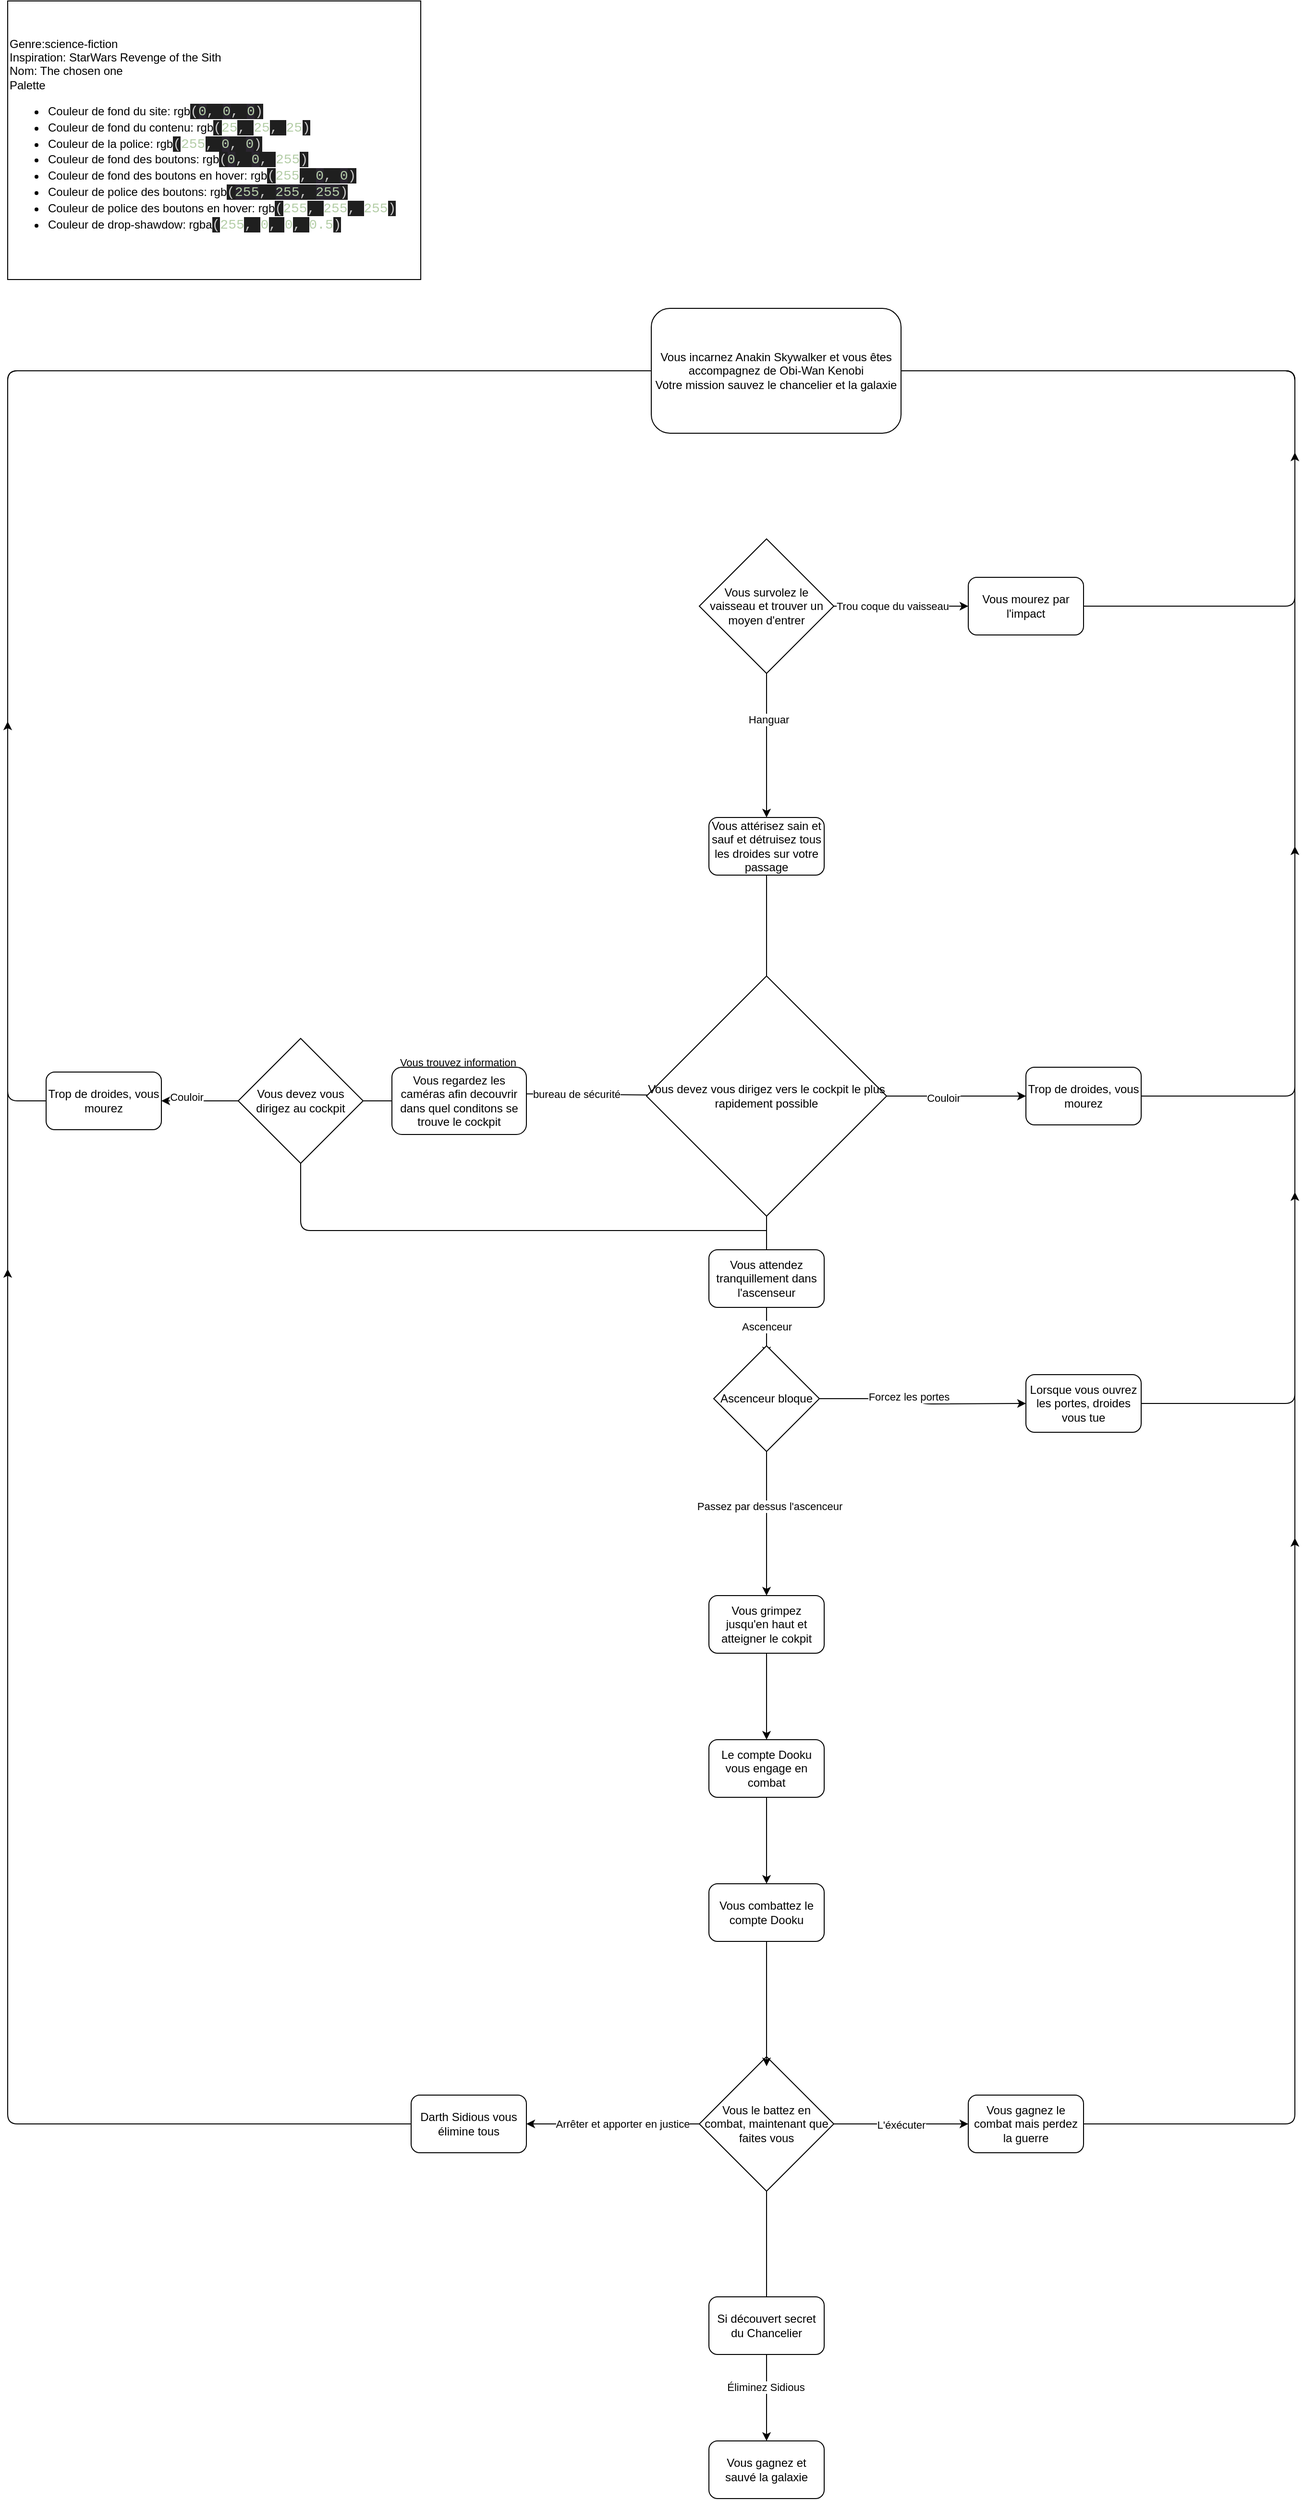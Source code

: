 <mxfile>
    <diagram id="d_ryaEk3887iIKYyWZoM" name="Page-1">
        <mxGraphModel dx="4320" dy="1892" grid="1" gridSize="10" guides="1" tooltips="1" connect="1" arrows="1" fold="1" page="1" pageScale="1" pageWidth="850" pageHeight="1100" math="0" shadow="0">
            <root>
                <mxCell id="0"/>
                <mxCell id="1" parent="0"/>
                <mxCell id="102" value="Vous incarnez Anakin Skywalker et vous êtes accompagnez de Obi-Wan Kenobi&lt;br&gt;Votre mission sauvez le chancelier et la galaxie" style="rounded=1;whiteSpace=wrap;html=1;" parent="1" vertex="1">
                    <mxGeometry x="-1180" y="270" width="260" height="130" as="geometry"/>
                </mxCell>
                <mxCell id="106" style="edgeStyle=none;html=1;" parent="1" source="103" edge="1">
                    <mxGeometry relative="1" as="geometry">
                        <mxPoint x="-850" y="580" as="targetPoint"/>
                    </mxGeometry>
                </mxCell>
                <mxCell id="110" value="Trou coque du vaisseau" style="edgeLabel;html=1;align=center;verticalAlign=middle;resizable=0;points=[];" parent="106" vertex="1" connectable="0">
                    <mxGeometry x="0.278" y="-1" relative="1" as="geometry">
                        <mxPoint x="-29" y="-1" as="offset"/>
                    </mxGeometry>
                </mxCell>
                <mxCell id="107" style="edgeStyle=none;html=1;" parent="1" source="103" edge="1">
                    <mxGeometry relative="1" as="geometry">
                        <mxPoint x="-1060" y="800" as="targetPoint"/>
                    </mxGeometry>
                </mxCell>
                <mxCell id="111" value="Hanguar" style="edgeLabel;html=1;align=center;verticalAlign=middle;resizable=0;points=[];" parent="107" vertex="1" connectable="0">
                    <mxGeometry x="-0.351" y="2" relative="1" as="geometry">
                        <mxPoint y="-1" as="offset"/>
                    </mxGeometry>
                </mxCell>
                <mxCell id="103" value="Vous survolez le vaisseau et trouver un moyen d'entrer" style="rhombus;whiteSpace=wrap;html=1;" parent="1" vertex="1">
                    <mxGeometry x="-1130" y="510" width="140" height="140" as="geometry"/>
                </mxCell>
                <mxCell id="112" style="edgeStyle=none;html=1;" parent="1" source="108" edge="1">
                    <mxGeometry relative="1" as="geometry">
                        <mxPoint x="-1060" y="1000" as="targetPoint"/>
                    </mxGeometry>
                </mxCell>
                <mxCell id="108" value="Vous attérisez sain et sauf et détruisez tous les droides sur votre passage" style="rounded=1;whiteSpace=wrap;html=1;" parent="1" vertex="1">
                    <mxGeometry x="-1120" y="800" width="120" height="60" as="geometry"/>
                </mxCell>
                <mxCell id="166" style="edgeStyle=orthogonalEdgeStyle;html=1;entryX=1;entryY=0.5;entryDx=0;entryDy=0;strokeColor=default;endArrow=none;endFill=0;" parent="1" source="109" target="102" edge="1">
                    <mxGeometry relative="1" as="geometry">
                        <Array as="points">
                            <mxPoint x="-510" y="580"/>
                            <mxPoint x="-510" y="335"/>
                        </Array>
                    </mxGeometry>
                </mxCell>
                <mxCell id="109" value="Vous mourez par l'impact" style="rounded=1;whiteSpace=wrap;html=1;" parent="1" vertex="1">
                    <mxGeometry x="-850" y="550" width="120" height="60" as="geometry"/>
                </mxCell>
                <mxCell id="120" style="edgeStyle=none;html=1;" parent="1" source="114" edge="1">
                    <mxGeometry relative="1" as="geometry">
                        <mxPoint x="-790" y="1090" as="targetPoint"/>
                    </mxGeometry>
                </mxCell>
                <mxCell id="121" value="Couloir" style="edgeLabel;html=1;align=center;verticalAlign=middle;resizable=0;points=[];" parent="120" vertex="1" connectable="0">
                    <mxGeometry x="-0.177" y="-2" relative="1" as="geometry">
                        <mxPoint x="-1" as="offset"/>
                    </mxGeometry>
                </mxCell>
                <mxCell id="122" style="edgeStyle=none;html=1;" parent="1" source="114" edge="1">
                    <mxGeometry relative="1" as="geometry">
                        <mxPoint x="-1060" y="1360" as="targetPoint"/>
                    </mxGeometry>
                </mxCell>
                <mxCell id="123" value="Ascenceur" style="edgeLabel;html=1;align=center;verticalAlign=middle;resizable=0;points=[];" parent="122" vertex="1" connectable="0">
                    <mxGeometry x="-0.462" y="-2" relative="1" as="geometry">
                        <mxPoint x="2" y="76" as="offset"/>
                    </mxGeometry>
                </mxCell>
                <mxCell id="124" style="edgeStyle=none;html=1;" parent="1" source="114" edge="1">
                    <mxGeometry relative="1" as="geometry">
                        <mxPoint x="-1340" y="1087.5" as="targetPoint"/>
                    </mxGeometry>
                </mxCell>
                <mxCell id="129" value="bureau de sécurité" style="edgeLabel;html=1;align=center;verticalAlign=middle;resizable=0;points=[];" parent="124" vertex="1" connectable="0">
                    <mxGeometry x="0.521" relative="1" as="geometry">
                        <mxPoint x="44" as="offset"/>
                    </mxGeometry>
                </mxCell>
                <mxCell id="114" value="Vous devez vous dirigez vers le cockpit le plus rapidement possible" style="rhombus;whiteSpace=wrap;html=1;" parent="1" vertex="1">
                    <mxGeometry x="-1185" y="965" width="250" height="250" as="geometry"/>
                </mxCell>
                <mxCell id="165" style="edgeStyle=orthogonalEdgeStyle;html=1;entryX=1;entryY=0.5;entryDx=0;entryDy=0;strokeColor=default;endArrow=none;endFill=0;" parent="1" source="127" target="102" edge="1">
                    <mxGeometry relative="1" as="geometry">
                        <Array as="points">
                            <mxPoint x="-510" y="1090"/>
                            <mxPoint x="-510" y="335"/>
                        </Array>
                    </mxGeometry>
                </mxCell>
                <mxCell id="127" value="Trop de droides, vous mourez" style="rounded=1;whiteSpace=wrap;html=1;" parent="1" vertex="1">
                    <mxGeometry x="-790" y="1060" width="120" height="60" as="geometry"/>
                </mxCell>
                <mxCell id="133" style="edgeStyle=none;html=1;entryX=1;entryY=0.5;entryDx=0;entryDy=0;startArrow=none;" parent="1" source="182" target="135" edge="1">
                    <mxGeometry relative="1" as="geometry">
                        <mxPoint x="-1640" y="1095" as="targetPoint"/>
                    </mxGeometry>
                </mxCell>
                <mxCell id="134" value="Couloir" style="edgeLabel;html=1;align=center;verticalAlign=middle;resizable=0;points=[];" parent="133" vertex="1" connectable="0">
                    <mxGeometry x="0.34" y="-4" relative="1" as="geometry">
                        <mxPoint x="-1" as="offset"/>
                    </mxGeometry>
                </mxCell>
                <mxCell id="137" style="edgeStyle=orthogonalEdgeStyle;html=1;exitX=0.5;exitY=1;exitDx=0;exitDy=0;strokeColor=default;endArrow=none;endFill=0;" parent="1" source="182" edge="1">
                    <mxGeometry relative="1" as="geometry">
                        <mxPoint x="-1060" y="1230" as="targetPoint"/>
                        <Array as="points">
                            <mxPoint x="-1545" y="1230"/>
                        </Array>
                    </mxGeometry>
                </mxCell>
                <mxCell id="170" value="Vous trouvez information&amp;nbsp;" style="edgeLabel;html=1;align=center;verticalAlign=middle;resizable=0;points=[];" parent="137" vertex="1" connectable="0">
                    <mxGeometry x="-0.268" y="4" relative="1" as="geometry">
                        <mxPoint x="32" y="-171" as="offset"/>
                    </mxGeometry>
                </mxCell>
                <mxCell id="128" value="Vous regardez les caméras afin decouvrir dans quel conditons se trouve le cockpit" style="rounded=1;whiteSpace=wrap;html=1;" parent="1" vertex="1">
                    <mxGeometry x="-1450" y="1060" width="140" height="70" as="geometry"/>
                </mxCell>
                <mxCell id="167" style="edgeStyle=orthogonalEdgeStyle;html=1;entryX=0;entryY=0.5;entryDx=0;entryDy=0;strokeColor=default;endArrow=none;endFill=0;" parent="1" source="135" target="102" edge="1">
                    <mxGeometry relative="1" as="geometry">
                        <Array as="points">
                            <mxPoint x="-1850" y="1095"/>
                            <mxPoint x="-1850" y="335"/>
                        </Array>
                    </mxGeometry>
                </mxCell>
                <mxCell id="135" value="Trop de droides, vous mourez" style="rounded=1;whiteSpace=wrap;html=1;" parent="1" vertex="1">
                    <mxGeometry x="-1810" y="1065" width="120" height="60" as="geometry"/>
                </mxCell>
                <mxCell id="139" style="edgeStyle=orthogonalEdgeStyle;html=1;strokeColor=default;endArrow=classic;endFill=1;" parent="1" source="138" edge="1">
                    <mxGeometry relative="1" as="geometry">
                        <mxPoint x="-790" y="1410" as="targetPoint"/>
                    </mxGeometry>
                </mxCell>
                <mxCell id="141" value="Forcez les portes" style="edgeLabel;html=1;align=center;verticalAlign=middle;resizable=0;points=[];" parent="139" vertex="1" connectable="0">
                    <mxGeometry x="-0.171" y="2" relative="1" as="geometry">
                        <mxPoint x="1" as="offset"/>
                    </mxGeometry>
                </mxCell>
                <mxCell id="142" style="edgeStyle=orthogonalEdgeStyle;html=1;strokeColor=default;endArrow=classic;endFill=1;" parent="1" source="138" edge="1">
                    <mxGeometry relative="1" as="geometry">
                        <mxPoint x="-1060" y="1610" as="targetPoint"/>
                    </mxGeometry>
                </mxCell>
                <mxCell id="143" value="Passez par dessus l'ascenceur" style="edgeLabel;html=1;align=center;verticalAlign=middle;resizable=0;points=[];" parent="142" vertex="1" connectable="0">
                    <mxGeometry x="-0.25" y="3" relative="1" as="geometry">
                        <mxPoint as="offset"/>
                    </mxGeometry>
                </mxCell>
                <mxCell id="138" value="Ascenceur bloque" style="rhombus;whiteSpace=wrap;html=1;" parent="1" vertex="1">
                    <mxGeometry x="-1115" y="1350" width="110" height="110" as="geometry"/>
                </mxCell>
                <mxCell id="164" style="edgeStyle=orthogonalEdgeStyle;html=1;entryX=1;entryY=0.5;entryDx=0;entryDy=0;strokeColor=default;endArrow=none;endFill=0;" parent="1" source="140" target="102" edge="1">
                    <mxGeometry relative="1" as="geometry">
                        <Array as="points">
                            <mxPoint x="-510" y="1410"/>
                            <mxPoint x="-510" y="335"/>
                        </Array>
                    </mxGeometry>
                </mxCell>
                <mxCell id="140" value="Lorsque vous ouvrez les portes, droides vous tue" style="rounded=1;whiteSpace=wrap;html=1;" parent="1" vertex="1">
                    <mxGeometry x="-790" y="1380" width="120" height="60" as="geometry"/>
                </mxCell>
                <mxCell id="145" style="edgeStyle=orthogonalEdgeStyle;html=1;strokeColor=default;endArrow=classic;endFill=1;" parent="1" source="144" edge="1">
                    <mxGeometry relative="1" as="geometry">
                        <mxPoint x="-1060" y="1760" as="targetPoint"/>
                    </mxGeometry>
                </mxCell>
                <mxCell id="144" value="Vous grimpez jusqu'en haut et atteigner le cokpit" style="rounded=1;whiteSpace=wrap;html=1;" parent="1" vertex="1">
                    <mxGeometry x="-1120" y="1610" width="120" height="60" as="geometry"/>
                </mxCell>
                <mxCell id="148" style="edgeStyle=orthogonalEdgeStyle;html=1;strokeColor=default;endArrow=classic;endFill=1;" parent="1" source="147" edge="1">
                    <mxGeometry relative="1" as="geometry">
                        <mxPoint x="-1060" y="1910" as="targetPoint"/>
                    </mxGeometry>
                </mxCell>
                <mxCell id="147" value="Le compte Dooku vous engage en combat" style="rounded=1;whiteSpace=wrap;html=1;" parent="1" vertex="1">
                    <mxGeometry x="-1120" y="1760" width="120" height="60" as="geometry"/>
                </mxCell>
                <mxCell id="150" style="edgeStyle=orthogonalEdgeStyle;html=1;strokeColor=default;endArrow=classic;endFill=1;" parent="1" source="149" edge="1">
                    <mxGeometry relative="1" as="geometry">
                        <mxPoint x="-850" y="2160" as="targetPoint"/>
                    </mxGeometry>
                </mxCell>
                <mxCell id="152" value="L'éxécuter" style="edgeLabel;html=1;align=center;verticalAlign=middle;resizable=0;points=[];" parent="150" vertex="1" connectable="0">
                    <mxGeometry x="0.189" y="4" relative="1" as="geometry">
                        <mxPoint x="-13" y="4" as="offset"/>
                    </mxGeometry>
                </mxCell>
                <mxCell id="151" style="edgeStyle=orthogonalEdgeStyle;html=1;strokeColor=default;endArrow=none;endFill=0;" parent="1" source="149" edge="1">
                    <mxGeometry relative="1" as="geometry">
                        <mxPoint x="-1060" y="2340" as="targetPoint"/>
                    </mxGeometry>
                </mxCell>
                <mxCell id="156" style="edgeStyle=orthogonalEdgeStyle;html=1;strokeColor=default;endArrow=classic;endFill=1;" parent="1" source="149" edge="1">
                    <mxGeometry relative="1" as="geometry">
                        <mxPoint x="-1310" y="2160" as="targetPoint"/>
                    </mxGeometry>
                </mxCell>
                <mxCell id="162" value="Arrêter et apporter en justice" style="edgeLabel;html=1;align=center;verticalAlign=middle;resizable=0;points=[];" parent="156" vertex="1" connectable="0">
                    <mxGeometry x="-0.244" y="-2" relative="1" as="geometry">
                        <mxPoint x="-12" y="2" as="offset"/>
                    </mxGeometry>
                </mxCell>
                <mxCell id="149" value="Vous le battez en combat, maintenant que faites vous" style="rhombus;whiteSpace=wrap;html=1;" parent="1" vertex="1">
                    <mxGeometry x="-1130" y="2090" width="140" height="140" as="geometry"/>
                </mxCell>
                <mxCell id="163" style="edgeStyle=orthogonalEdgeStyle;html=1;entryX=1;entryY=0.5;entryDx=0;entryDy=0;strokeColor=default;endArrow=none;endFill=0;exitX=1;exitY=0.5;exitDx=0;exitDy=0;" parent="1" source="153" target="102" edge="1">
                    <mxGeometry relative="1" as="geometry">
                        <Array as="points">
                            <mxPoint x="-510" y="2160"/>
                            <mxPoint x="-510" y="335"/>
                        </Array>
                    </mxGeometry>
                </mxCell>
                <mxCell id="153" value="Vous gagnez le combat mais perdez la guerre" style="rounded=1;whiteSpace=wrap;html=1;" parent="1" vertex="1">
                    <mxGeometry x="-850" y="2130" width="120" height="60" as="geometry"/>
                </mxCell>
                <mxCell id="168" style="edgeStyle=orthogonalEdgeStyle;html=1;entryX=0;entryY=0.5;entryDx=0;entryDy=0;strokeColor=default;endArrow=none;endFill=0;exitX=0;exitY=0.5;exitDx=0;exitDy=0;" parent="1" source="155" target="102" edge="1">
                    <mxGeometry relative="1" as="geometry">
                        <Array as="points">
                            <mxPoint x="-1850" y="2160"/>
                            <mxPoint x="-1850" y="335"/>
                        </Array>
                    </mxGeometry>
                </mxCell>
                <mxCell id="155" value="Darth Sidious vous élimine tous" style="rounded=1;whiteSpace=wrap;html=1;" parent="1" vertex="1">
                    <mxGeometry x="-1430" y="2130" width="120" height="60" as="geometry"/>
                </mxCell>
                <mxCell id="159" style="edgeStyle=orthogonalEdgeStyle;html=1;strokeColor=default;endArrow=classic;endFill=1;entryX=0.5;entryY=0;entryDx=0;entryDy=0;" parent="1" source="158" target="161" edge="1">
                    <mxGeometry relative="1" as="geometry">
                        <mxPoint x="-1187.784" y="2520" as="targetPoint"/>
                    </mxGeometry>
                </mxCell>
                <mxCell id="160" value="Éliminez Sidious" style="edgeLabel;html=1;align=center;verticalAlign=middle;resizable=0;points=[];" parent="159" vertex="1" connectable="0">
                    <mxGeometry x="-0.239" y="-1" relative="1" as="geometry">
                        <mxPoint as="offset"/>
                    </mxGeometry>
                </mxCell>
                <mxCell id="158" value="Si découvert secret du Chancelier" style="rounded=1;whiteSpace=wrap;html=1;" parent="1" vertex="1">
                    <mxGeometry x="-1120" y="2340" width="120" height="60" as="geometry"/>
                </mxCell>
                <mxCell id="161" value="Vous gagnez et sauvé la galaxie" style="rounded=1;whiteSpace=wrap;html=1;" parent="1" vertex="1">
                    <mxGeometry x="-1120" y="2490" width="120" height="60" as="geometry"/>
                </mxCell>
                <mxCell id="169" value="Genre:science-fiction&lt;br&gt;Inspiration: StarWars Revenge of the Sith&lt;br&gt;Nom: The chosen one&lt;br&gt;Palette&lt;br&gt;&lt;ul&gt;&lt;li&gt;Couleur de fond du site: rgb&lt;span style=&quot;background-color: rgb(31, 31, 31); color: rgb(204, 204, 204); font-family: Consolas, &amp;quot;Courier New&amp;quot;, monospace; font-size: 14px;&quot;&gt;(&lt;/span&gt;&lt;span style=&quot;font-family: Consolas, &amp;quot;Courier New&amp;quot;, monospace; font-size: 14px; background-color: rgb(42, 37, 47);&quot;&gt;&lt;font color=&quot;#b5cea8&quot;&gt;0&lt;/font&gt;&lt;/span&gt;&lt;span style=&quot;background-color: rgb(31, 31, 31); color: rgb(204, 204, 204); font-family: Consolas, &amp;quot;Courier New&amp;quot;, monospace; font-size: 14px;&quot;&gt;, &lt;/span&gt;&lt;span style=&quot;font-family: Consolas, &amp;quot;Courier New&amp;quot;, monospace; font-size: 14px; background-color: rgb(42, 37, 47);&quot;&gt;&lt;font color=&quot;#b5cea8&quot;&gt;0&lt;/font&gt;&lt;/span&gt;&lt;span style=&quot;background-color: rgb(31, 31, 31); color: rgb(204, 204, 204); font-family: Consolas, &amp;quot;Courier New&amp;quot;, monospace; font-size: 14px;&quot;&gt;, &lt;/span&gt;&lt;span style=&quot;font-family: Consolas, &amp;quot;Courier New&amp;quot;, monospace; font-size: 14px; background-color: rgb(42, 37, 47);&quot;&gt;&lt;font color=&quot;#b5cea8&quot;&gt;0&lt;/font&gt;&lt;/span&gt;&lt;span style=&quot;background-color: rgb(31, 31, 31); color: rgb(204, 204, 204); font-family: Consolas, &amp;quot;Courier New&amp;quot;, monospace; font-size: 14px;&quot;&gt;)&lt;/span&gt;&lt;/li&gt;&lt;li&gt;Couleur de fond du contenu: rgb&lt;span style=&quot;background-color: rgb(31, 31, 31); color: rgb(204, 204, 204); font-family: Consolas, &amp;quot;Courier New&amp;quot;, monospace; font-size: 14px;&quot;&gt;(&lt;/span&gt;&lt;span style=&quot;font-family: Consolas, &amp;quot;Courier New&amp;quot;, monospace; font-size: 14px; color: rgb(181, 206, 168);&quot;&gt;25&lt;/span&gt;&lt;span style=&quot;background-color: rgb(31, 31, 31); color: rgb(204, 204, 204); font-family: Consolas, &amp;quot;Courier New&amp;quot;, monospace; font-size: 14px;&quot;&gt;, &lt;/span&gt;&lt;span style=&quot;font-family: Consolas, &amp;quot;Courier New&amp;quot;, monospace; font-size: 14px; color: rgb(181, 206, 168);&quot;&gt;25&lt;/span&gt;&lt;span style=&quot;background-color: rgb(31, 31, 31); color: rgb(204, 204, 204); font-family: Consolas, &amp;quot;Courier New&amp;quot;, monospace; font-size: 14px;&quot;&gt;, &lt;/span&gt;&lt;span style=&quot;font-family: Consolas, &amp;quot;Courier New&amp;quot;, monospace; font-size: 14px; color: rgb(181, 206, 168);&quot;&gt;25&lt;/span&gt;&lt;span style=&quot;background-color: rgb(31, 31, 31); color: rgb(204, 204, 204); font-family: Consolas, &amp;quot;Courier New&amp;quot;, monospace; font-size: 14px;&quot;&gt;)&lt;/span&gt;&lt;/li&gt;&lt;li&gt;Couleur de la police: rgb&lt;span style=&quot;background-color: rgb(31, 31, 31); color: rgb(204, 204, 204); font-family: Consolas, &amp;quot;Courier New&amp;quot;, monospace; font-size: 14px;&quot;&gt;(&lt;/span&gt;&lt;span style=&quot;font-family: Consolas, &amp;quot;Courier New&amp;quot;, monospace; font-size: 14px; color: rgb(181, 206, 168);&quot;&gt;255&lt;/span&gt;&lt;span style=&quot;background-color: rgb(31, 31, 31); color: rgb(204, 204, 204); font-family: Consolas, &amp;quot;Courier New&amp;quot;, monospace; font-size: 14px;&quot;&gt;, &lt;/span&gt;&lt;span style=&quot;font-family: Consolas, &amp;quot;Courier New&amp;quot;, monospace; font-size: 14px; background-color: rgb(42, 37, 47);&quot;&gt;&lt;font color=&quot;#b5cea8&quot;&gt;0&lt;/font&gt;&lt;/span&gt;&lt;span style=&quot;background-color: rgb(31, 31, 31); color: rgb(204, 204, 204); font-family: Consolas, &amp;quot;Courier New&amp;quot;, monospace; font-size: 14px;&quot;&gt;, &lt;/span&gt;&lt;span style=&quot;font-family: Consolas, &amp;quot;Courier New&amp;quot;, monospace; font-size: 14px; background-color: rgb(42, 37, 47);&quot;&gt;&lt;font color=&quot;#b5cea8&quot;&gt;0&lt;/font&gt;&lt;/span&gt;&lt;span style=&quot;background-color: rgb(31, 31, 31); color: rgb(204, 204, 204); font-family: Consolas, &amp;quot;Courier New&amp;quot;, monospace; font-size: 14px;&quot;&gt;)&lt;/span&gt;&lt;/li&gt;&lt;li&gt;Couleur de fond des boutons: rgb&lt;span style=&quot;background-color: rgb(31, 31, 31); color: rgb(204, 204, 204); font-family: Consolas, &amp;quot;Courier New&amp;quot;, monospace; font-size: 14px;&quot;&gt;(&lt;/span&gt;&lt;span style=&quot;font-family: Consolas, &amp;quot;Courier New&amp;quot;, monospace; font-size: 14px; background-color: rgb(42, 37, 47);&quot;&gt;&lt;font color=&quot;#b5cea8&quot;&gt;0&lt;/font&gt;&lt;/span&gt;&lt;span style=&quot;background-color: rgb(31, 31, 31); color: rgb(204, 204, 204); font-family: Consolas, &amp;quot;Courier New&amp;quot;, monospace; font-size: 14px;&quot;&gt;,&amp;nbsp;&lt;/span&gt;&lt;span style=&quot;font-family: Consolas, &amp;quot;Courier New&amp;quot;, monospace; font-size: 14px; background-color: rgb(42, 37, 47);&quot;&gt;&lt;font color=&quot;#b5cea8&quot;&gt;0&lt;/font&gt;&lt;/span&gt;&lt;span style=&quot;background-color: rgb(31, 31, 31); color: rgb(204, 204, 204); font-family: Consolas, &amp;quot;Courier New&amp;quot;, monospace; font-size: 14px;&quot;&gt;,&amp;nbsp;&lt;/span&gt;&lt;span style=&quot;font-family: Consolas, &amp;quot;Courier New&amp;quot;, monospace; font-size: 14px;&quot;&gt;&lt;font color=&quot;#b5cea8&quot;&gt;255&lt;/font&gt;&lt;/span&gt;&lt;span style=&quot;background-color: rgb(31, 31, 31); color: rgb(204, 204, 204); font-family: Consolas, &amp;quot;Courier New&amp;quot;, monospace; font-size: 14px;&quot;&gt;)&lt;/span&gt;&lt;/li&gt;&lt;li&gt;Couleur de fond des boutons en hover: rgb&lt;span style=&quot;background-color: rgb(31, 31, 31); color: rgb(204, 204, 204); font-family: Consolas, &amp;quot;Courier New&amp;quot;, monospace; font-size: 14px;&quot;&gt;(&lt;/span&gt;&lt;span style=&quot;font-family: Consolas, &amp;quot;Courier New&amp;quot;, monospace; font-size: 14px;&quot;&gt;&lt;font color=&quot;#b5cea8&quot;&gt;255&lt;/font&gt;&lt;/span&gt;&lt;span style=&quot;background-color: rgb(31, 31, 31); color: rgb(204, 204, 204); font-family: Consolas, &amp;quot;Courier New&amp;quot;, monospace; font-size: 14px;&quot;&gt;,&amp;nbsp;&lt;/span&gt;&lt;span style=&quot;font-family: Consolas, &amp;quot;Courier New&amp;quot;, monospace; font-size: 14px; background-color: rgb(42, 37, 47);&quot;&gt;&lt;font color=&quot;#b5cea8&quot;&gt;0&lt;/font&gt;&lt;/span&gt;&lt;span style=&quot;background-color: rgb(31, 31, 31); color: rgb(204, 204, 204); font-family: Consolas, &amp;quot;Courier New&amp;quot;, monospace; font-size: 14px;&quot;&gt;,&amp;nbsp;&lt;/span&gt;&lt;span style=&quot;font-family: Consolas, &amp;quot;Courier New&amp;quot;, monospace; font-size: 14px; background-color: rgb(42, 37, 47);&quot;&gt;&lt;font color=&quot;#b5cea8&quot;&gt;0&lt;/font&gt;&lt;/span&gt;&lt;span style=&quot;background-color: rgb(31, 31, 31); color: rgb(204, 204, 204); font-family: Consolas, &amp;quot;Courier New&amp;quot;, monospace; font-size: 14px;&quot;&gt;)&lt;/span&gt;&lt;/li&gt;&lt;li&gt;Couleur de police des boutons: rgb&lt;span style=&quot;background-color: rgb(31, 31, 31); color: rgb(204, 204, 204); font-family: Consolas, &amp;quot;Courier New&amp;quot;, monospace; font-size: 14px;&quot;&gt;(&lt;/span&gt;&lt;span style=&quot;font-family: Consolas, &amp;quot;Courier New&amp;quot;, monospace; font-size: 14px; background-color: rgb(42, 37, 47);&quot;&gt;&lt;font color=&quot;#b5cea8&quot;&gt;255&lt;/font&gt;&lt;/span&gt;&lt;span style=&quot;background-color: rgb(31, 31, 31); color: rgb(204, 204, 204); font-family: Consolas, &amp;quot;Courier New&amp;quot;, monospace; font-size: 14px;&quot;&gt;, &lt;/span&gt;&lt;span style=&quot;font-family: Consolas, &amp;quot;Courier New&amp;quot;, monospace; font-size: 14px; background-color: rgb(42, 37, 47);&quot;&gt;&lt;font color=&quot;#b5cea8&quot;&gt;255&lt;/font&gt;&lt;/span&gt;&lt;span style=&quot;background-color: rgb(31, 31, 31); color: rgb(204, 204, 204); font-family: Consolas, &amp;quot;Courier New&amp;quot;, monospace; font-size: 14px;&quot;&gt;, &lt;/span&gt;&lt;span style=&quot;font-family: Consolas, &amp;quot;Courier New&amp;quot;, monospace; font-size: 14px; background-color: rgb(42, 37, 47);&quot;&gt;&lt;font color=&quot;#b5cea8&quot;&gt;255&lt;/font&gt;&lt;/span&gt;&lt;span style=&quot;background-color: rgb(31, 31, 31); color: rgb(204, 204, 204); font-family: Consolas, &amp;quot;Courier New&amp;quot;, monospace; font-size: 14px;&quot;&gt;)&lt;/span&gt;&lt;/li&gt;&lt;li&gt;Couleur de police des boutons en hover: rgb&lt;span style=&quot;background-color: rgb(31, 31, 31); color: rgb(204, 204, 204); font-family: Consolas, &amp;quot;Courier New&amp;quot;, monospace; font-size: 14px;&quot;&gt;(&lt;/span&gt;&lt;span style=&quot;font-family: Consolas, &amp;quot;Courier New&amp;quot;, monospace; font-size: 14px;&quot;&gt;&lt;font color=&quot;#b5cea8&quot;&gt;255&lt;/font&gt;&lt;/span&gt;&lt;span style=&quot;background-color: rgb(31, 31, 31); color: rgb(204, 204, 204); font-family: Consolas, &amp;quot;Courier New&amp;quot;, monospace; font-size: 14px;&quot;&gt;,&amp;nbsp;&lt;/span&gt;&lt;span style=&quot;font-family: Consolas, &amp;quot;Courier New&amp;quot;, monospace; font-size: 14px;&quot;&gt;&lt;font color=&quot;#b5cea8&quot;&gt;255&lt;/font&gt;&lt;/span&gt;&lt;span style=&quot;background-color: rgb(31, 31, 31); color: rgb(204, 204, 204); font-family: Consolas, &amp;quot;Courier New&amp;quot;, monospace; font-size: 14px;&quot;&gt;,&amp;nbsp;&lt;/span&gt;&lt;span style=&quot;font-family: Consolas, &amp;quot;Courier New&amp;quot;, monospace; font-size: 14px;&quot;&gt;&lt;font color=&quot;#b5cea8&quot;&gt;255&lt;/font&gt;&lt;/span&gt;&lt;span style=&quot;background-color: rgb(31, 31, 31); color: rgb(204, 204, 204); font-family: Consolas, &amp;quot;Courier New&amp;quot;, monospace; font-size: 14px;&quot;&gt;)&lt;/span&gt;&lt;/li&gt;&lt;li&gt;Couleur de drop-shawdow: rgba&lt;span style=&quot;background-color: rgb(31, 31, 31); color: rgb(204, 204, 204); font-family: Consolas, &amp;quot;Courier New&amp;quot;, monospace; font-size: 14px;&quot;&gt;(&lt;/span&gt;&lt;span style=&quot;font-family: Consolas, &amp;quot;Courier New&amp;quot;, monospace; font-size: 14px; color: rgb(181, 206, 168);&quot;&gt;255&lt;/span&gt;&lt;span style=&quot;background-color: rgb(31, 31, 31); color: rgb(204, 204, 204); font-family: Consolas, &amp;quot;Courier New&amp;quot;, monospace; font-size: 14px;&quot;&gt;, &lt;/span&gt;&lt;span style=&quot;font-family: Consolas, &amp;quot;Courier New&amp;quot;, monospace; font-size: 14px; color: rgb(181, 206, 168);&quot;&gt;0&lt;/span&gt;&lt;span style=&quot;background-color: rgb(31, 31, 31); color: rgb(204, 204, 204); font-family: Consolas, &amp;quot;Courier New&amp;quot;, monospace; font-size: 14px;&quot;&gt;, &lt;/span&gt;&lt;span style=&quot;font-family: Consolas, &amp;quot;Courier New&amp;quot;, monospace; font-size: 14px; color: rgb(181, 206, 168);&quot;&gt;0&lt;/span&gt;&lt;span style=&quot;background-color: rgb(31, 31, 31); color: rgb(204, 204, 204); font-family: Consolas, &amp;quot;Courier New&amp;quot;, monospace; font-size: 14px;&quot;&gt;, &lt;/span&gt;&lt;span style=&quot;font-family: Consolas, &amp;quot;Courier New&amp;quot;, monospace; font-size: 14px; color: rgb(181, 206, 168);&quot;&gt;0.5&lt;/span&gt;&lt;span style=&quot;background-color: rgb(31, 31, 31); color: rgb(204, 204, 204); font-family: Consolas, &amp;quot;Courier New&amp;quot;, monospace; font-size: 14px;&quot;&gt;)&lt;/span&gt;&lt;/li&gt;&lt;/ul&gt;" style="whiteSpace=wrap;html=1;align=left;" parent="1" vertex="1">
                    <mxGeometry x="-1850" y="-50" width="430" height="290" as="geometry"/>
                </mxCell>
                <mxCell id="172" value="" style="edgeStyle=none;orthogonalLoop=1;jettySize=auto;html=1;" parent="1" edge="1">
                    <mxGeometry width="100" relative="1" as="geometry">
                        <mxPoint x="-1850" y="1540" as="sourcePoint"/>
                        <mxPoint x="-1850" y="1270" as="targetPoint"/>
                        <Array as="points"/>
                    </mxGeometry>
                </mxCell>
                <mxCell id="173" value="" style="edgeStyle=none;orthogonalLoop=1;jettySize=auto;html=1;" parent="1" edge="1">
                    <mxGeometry width="100" relative="1" as="geometry">
                        <mxPoint x="-1850" y="1000" as="sourcePoint"/>
                        <mxPoint x="-1850" y="700" as="targetPoint"/>
                        <Array as="points"/>
                    </mxGeometry>
                </mxCell>
                <mxCell id="174" value="" style="edgeStyle=none;orthogonalLoop=1;jettySize=auto;html=1;" parent="1" edge="1">
                    <mxGeometry width="100" relative="1" as="geometry">
                        <mxPoint x="-510" y="1820" as="sourcePoint"/>
                        <mxPoint x="-510" y="1550" as="targetPoint"/>
                        <Array as="points"/>
                    </mxGeometry>
                </mxCell>
                <mxCell id="175" value="" style="edgeStyle=none;orthogonalLoop=1;jettySize=auto;html=1;" parent="1" edge="1">
                    <mxGeometry width="100" relative="1" as="geometry">
                        <mxPoint x="-510" y="1340" as="sourcePoint"/>
                        <mxPoint x="-510" y="1190" as="targetPoint"/>
                        <Array as="points"/>
                    </mxGeometry>
                </mxCell>
                <mxCell id="176" value="" style="edgeStyle=none;orthogonalLoop=1;jettySize=auto;html=1;" parent="1" edge="1">
                    <mxGeometry width="100" relative="1" as="geometry">
                        <mxPoint x="-510" y="1020" as="sourcePoint"/>
                        <mxPoint x="-510" y="830" as="targetPoint"/>
                        <Array as="points"/>
                    </mxGeometry>
                </mxCell>
                <mxCell id="177" value="" style="edgeStyle=none;orthogonalLoop=1;jettySize=auto;html=1;" parent="1" edge="1">
                    <mxGeometry width="100" relative="1" as="geometry">
                        <mxPoint x="-510" y="520" as="sourcePoint"/>
                        <mxPoint x="-510" y="420" as="targetPoint"/>
                        <Array as="points"/>
                    </mxGeometry>
                </mxCell>
                <mxCell id="180" style="edgeStyle=none;html=1;entryX=0.5;entryY=0.071;entryDx=0;entryDy=0;entryPerimeter=0;" parent="1" source="179" target="149" edge="1">
                    <mxGeometry relative="1" as="geometry"/>
                </mxCell>
                <mxCell id="179" value="Vous combattez le compte Dooku" style="rounded=1;whiteSpace=wrap;html=1;" parent="1" vertex="1">
                    <mxGeometry x="-1120" y="1910" width="120" height="60" as="geometry"/>
                </mxCell>
                <mxCell id="183" value="" style="edgeStyle=none;html=1;entryX=1;entryY=0.5;entryDx=0;entryDy=0;endArrow=none;" parent="1" source="128" target="182" edge="1">
                    <mxGeometry relative="1" as="geometry">
                        <mxPoint x="-1690" y="1095" as="targetPoint"/>
                        <mxPoint x="-1450" y="1095" as="sourcePoint"/>
                    </mxGeometry>
                </mxCell>
                <mxCell id="182" value="Vous devez vous dirigez au cockpit" style="rhombus;whiteSpace=wrap;html=1;" parent="1" vertex="1">
                    <mxGeometry x="-1610" y="1030" width="130" height="130" as="geometry"/>
                </mxCell>
                <mxCell id="185" value="Vous attendez tranquillement dans l'ascenseur" style="rounded=1;whiteSpace=wrap;html=1;" parent="1" vertex="1">
                    <mxGeometry x="-1120" y="1250" width="120" height="60" as="geometry"/>
                </mxCell>
            </root>
        </mxGraphModel>
    </diagram>
</mxfile>